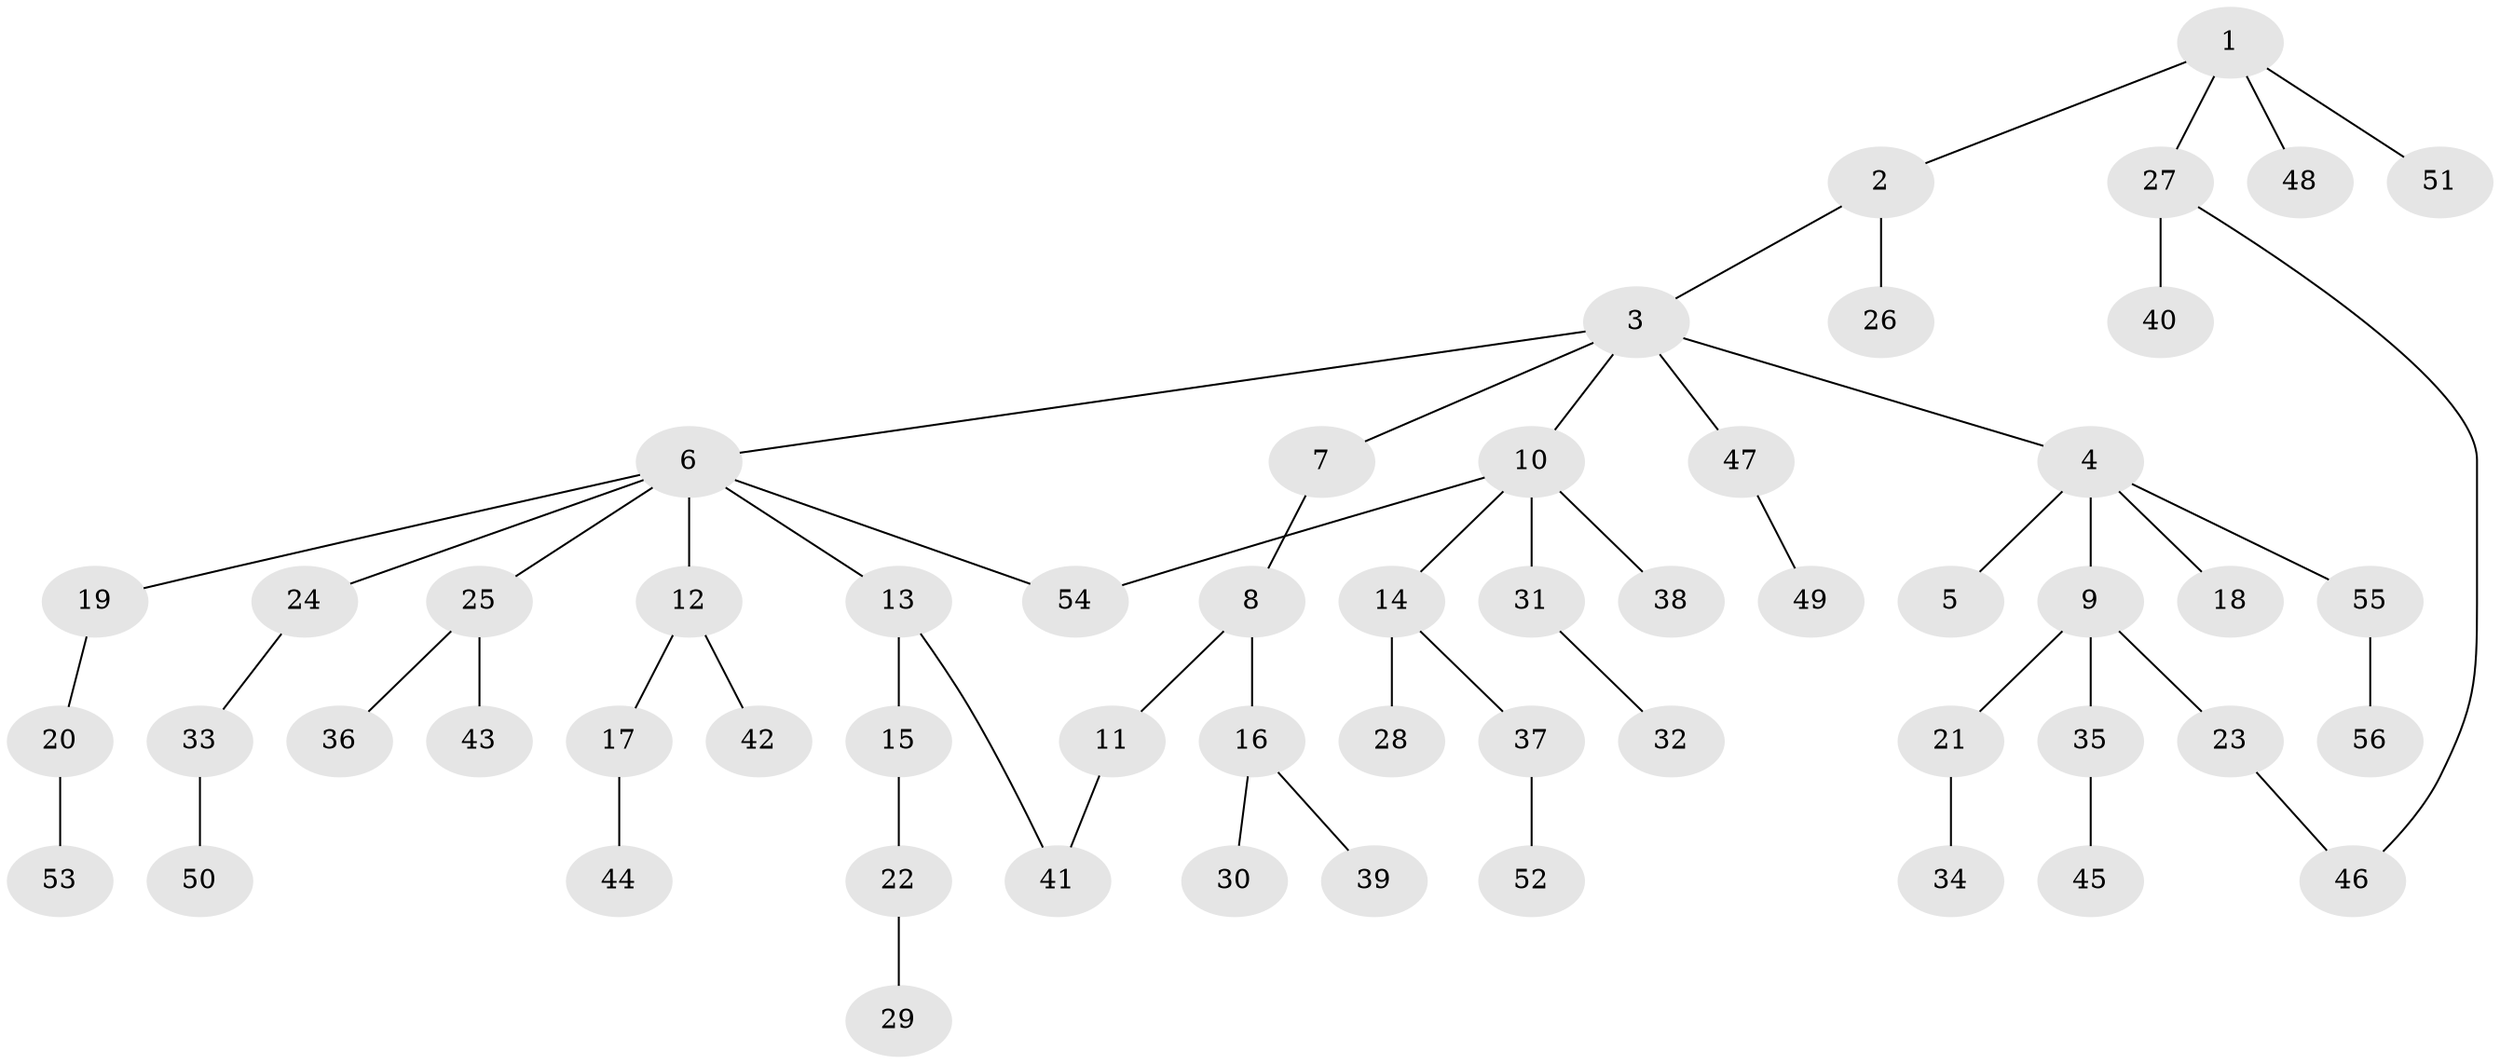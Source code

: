 // coarse degree distribution, {1: 0.8181818181818182, 12: 0.045454545454545456, 10: 0.045454545454545456, 2: 0.09090909090909091}
// Generated by graph-tools (version 1.1) at 2025/44/03/04/25 21:44:50]
// undirected, 56 vertices, 58 edges
graph export_dot {
graph [start="1"]
  node [color=gray90,style=filled];
  1;
  2;
  3;
  4;
  5;
  6;
  7;
  8;
  9;
  10;
  11;
  12;
  13;
  14;
  15;
  16;
  17;
  18;
  19;
  20;
  21;
  22;
  23;
  24;
  25;
  26;
  27;
  28;
  29;
  30;
  31;
  32;
  33;
  34;
  35;
  36;
  37;
  38;
  39;
  40;
  41;
  42;
  43;
  44;
  45;
  46;
  47;
  48;
  49;
  50;
  51;
  52;
  53;
  54;
  55;
  56;
  1 -- 2;
  1 -- 27;
  1 -- 48;
  1 -- 51;
  2 -- 3;
  2 -- 26;
  3 -- 4;
  3 -- 6;
  3 -- 7;
  3 -- 10;
  3 -- 47;
  4 -- 5;
  4 -- 9;
  4 -- 18;
  4 -- 55;
  6 -- 12;
  6 -- 13;
  6 -- 19;
  6 -- 24;
  6 -- 25;
  6 -- 54;
  7 -- 8;
  8 -- 11;
  8 -- 16;
  9 -- 21;
  9 -- 23;
  9 -- 35;
  10 -- 14;
  10 -- 31;
  10 -- 38;
  10 -- 54;
  11 -- 41;
  12 -- 17;
  12 -- 42;
  13 -- 15;
  13 -- 41;
  14 -- 28;
  14 -- 37;
  15 -- 22;
  16 -- 30;
  16 -- 39;
  17 -- 44;
  19 -- 20;
  20 -- 53;
  21 -- 34;
  22 -- 29;
  23 -- 46;
  24 -- 33;
  25 -- 36;
  25 -- 43;
  27 -- 40;
  27 -- 46;
  31 -- 32;
  33 -- 50;
  35 -- 45;
  37 -- 52;
  47 -- 49;
  55 -- 56;
}
